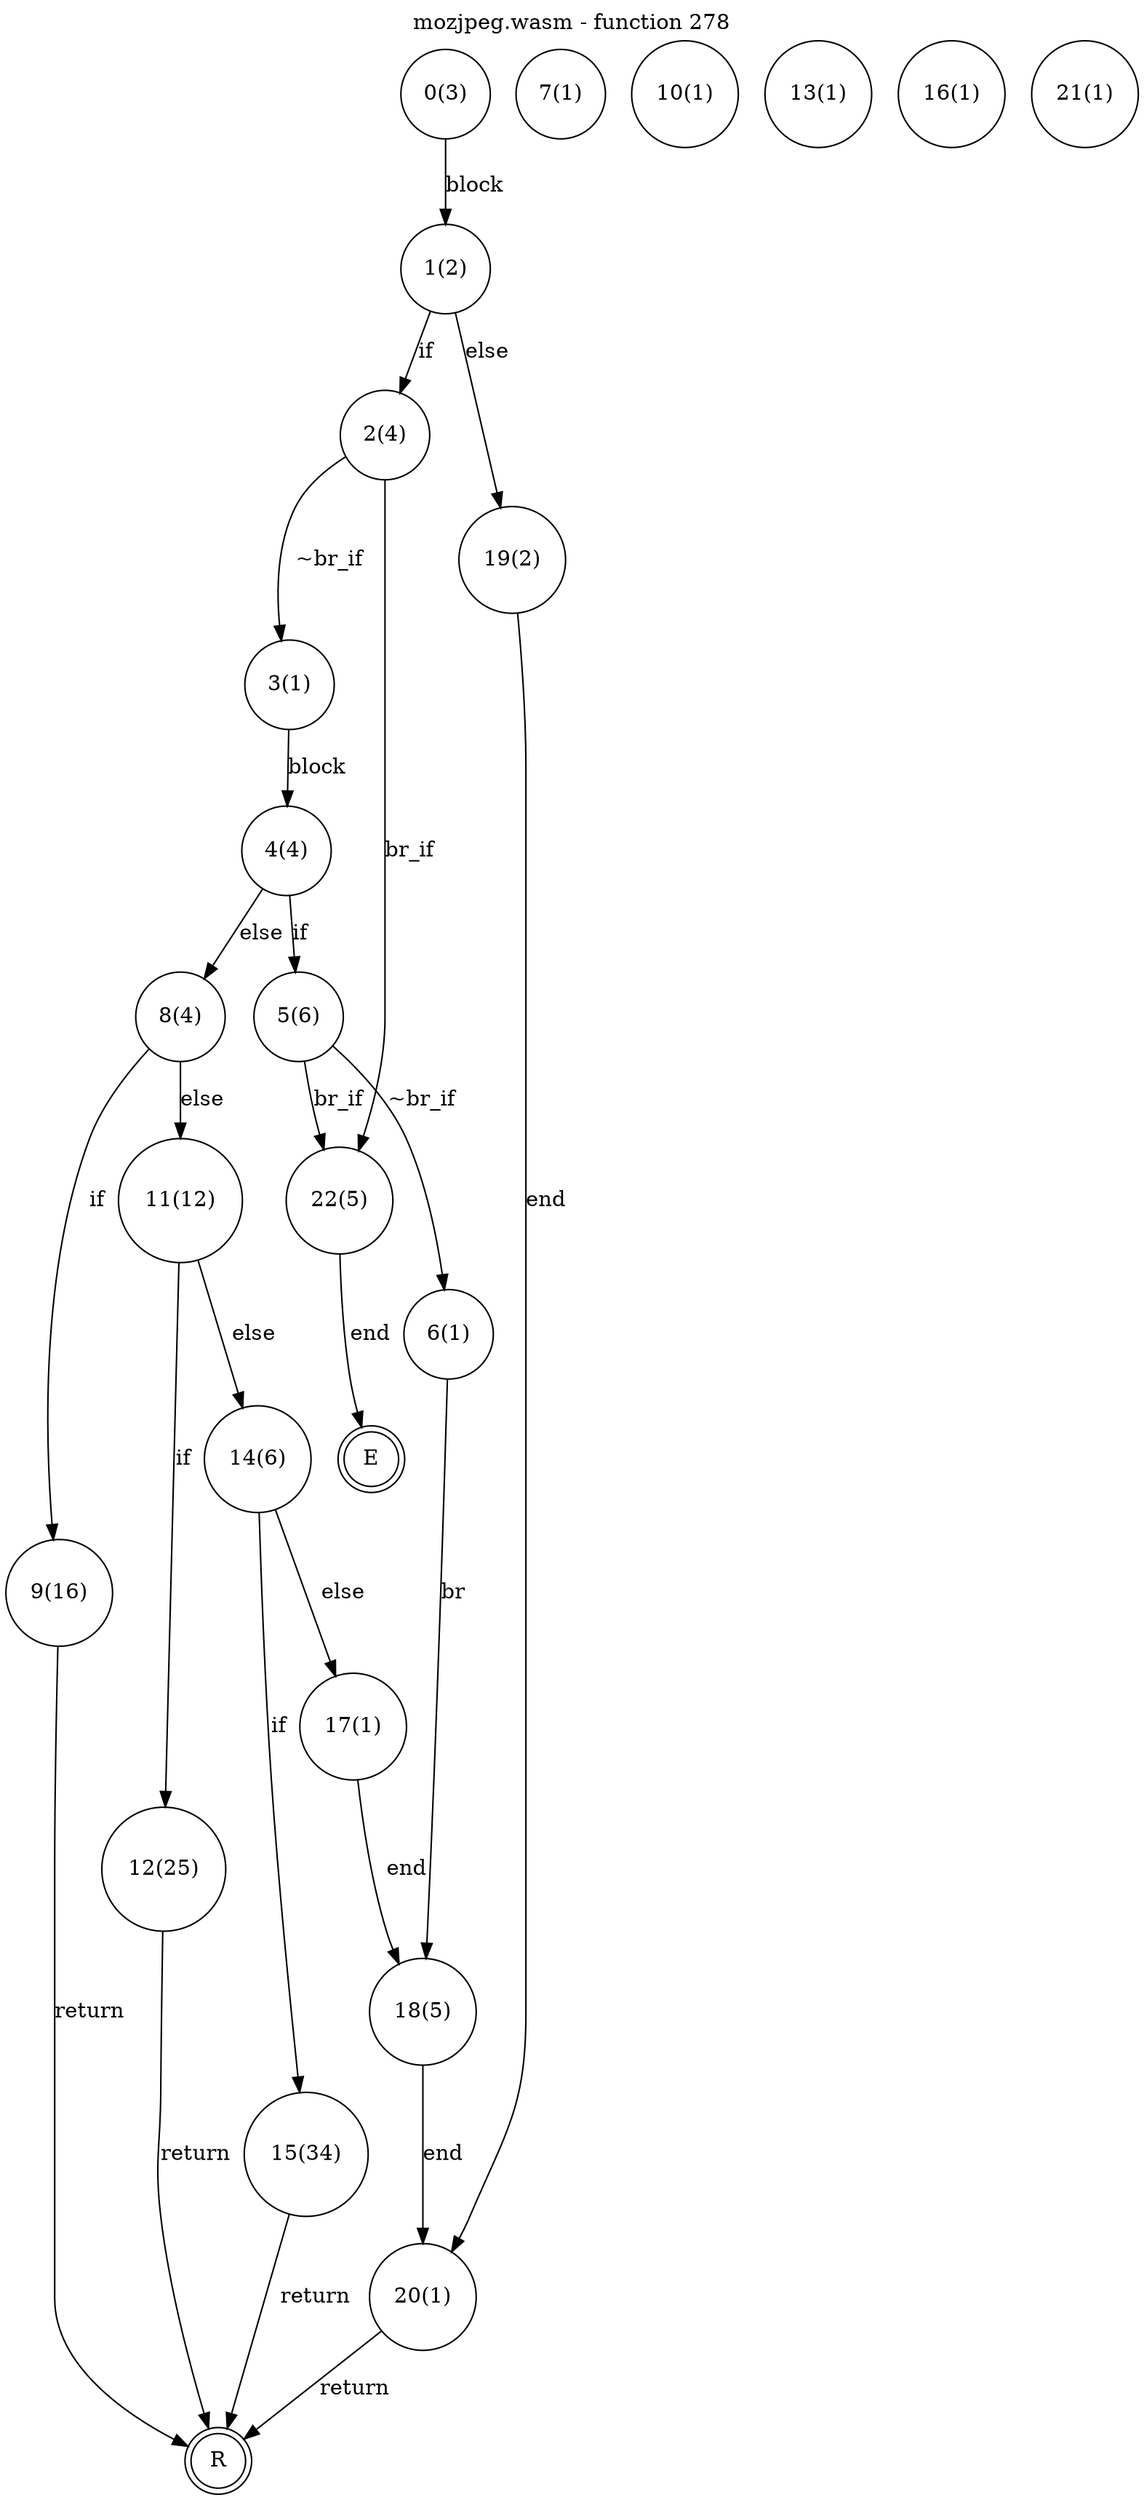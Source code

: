 digraph finite_state_machine {
    label = "mozjpeg.wasm - function 278"
    labelloc =  t
    labelfontsize = 16
    labelfontcolor = black
    labelfontname = "Helvetica"
    node [shape = doublecircle]; E R ;
node [shape=circle, fontcolor=black, style="", label="0(3)"]0
node [shape=circle, fontcolor=black, style="", label="1(2)"]1
node [shape=circle, fontcolor=black, style="", label="2(4)"]2
node [shape=circle, fontcolor=black, style="", label="3(1)"]3
node [shape=circle, fontcolor=black, style="", label="4(4)"]4
node [shape=circle, fontcolor=black, style="", label="5(6)"]5
node [shape=circle, fontcolor=black, style="", label="6(1)"]6
node [shape=circle, fontcolor=black, style="", label="7(1)"]7
node [shape=circle, fontcolor=black, style="", label="8(4)"]8
node [shape=circle, fontcolor=black, style="", label="9(16)"]9
node [shape=circle, fontcolor=black, style="", label="10(1)"]10
node [shape=circle, fontcolor=black, style="", label="11(12)"]11
node [shape=circle, fontcolor=black, style="", label="12(25)"]12
node [shape=circle, fontcolor=black, style="", label="13(1)"]13
node [shape=circle, fontcolor=black, style="", label="14(6)"]14
node [shape=circle, fontcolor=black, style="", label="15(34)"]15
node [shape=circle, fontcolor=black, style="", label="16(1)"]16
node [shape=circle, fontcolor=black, style="", label="17(1)"]17
node [shape=circle, fontcolor=black, style="", label="18(5)"]18
node [shape=circle, fontcolor=black, style="", label="19(2)"]19
node [shape=circle, fontcolor=black, style="", label="20(1)"]20
node [shape=circle, fontcolor=black, style="", label="21(1)"]21
node [shape=circle, fontcolor=black, style="", label="22(5)"]22
node [shape=circle, fontcolor=black, style="", label="E"]E
node [shape=circle, fontcolor=black, style="", label="R"]R
    0 -> 1[label="block"];
    1 -> 2[label="if"];
    1 -> 19[label="else"];
    2 -> 3[label="~br_if"];
    2 -> 22[label="br_if"];
    3 -> 4[label="block"];
    4 -> 5[label="if"];
    4 -> 8[label="else"];
    5 -> 6[label="~br_if"];
    5 -> 22[label="br_if"];
    6 -> 18[label="br"];
    8 -> 9[label="if"];
    8 -> 11[label="else"];
    9 -> R[label="return"];
    11 -> 12[label="if"];
    11 -> 14[label="else"];
    12 -> R[label="return"];
    14 -> 15[label="if"];
    14 -> 17[label="else"];
    15 -> R[label="return"];
    17 -> 18[label="end"];
    18 -> 20[label="end"];
    19 -> 20[label="end"];
    20 -> R[label="return"];
    22 -> E[label="end"];
}
